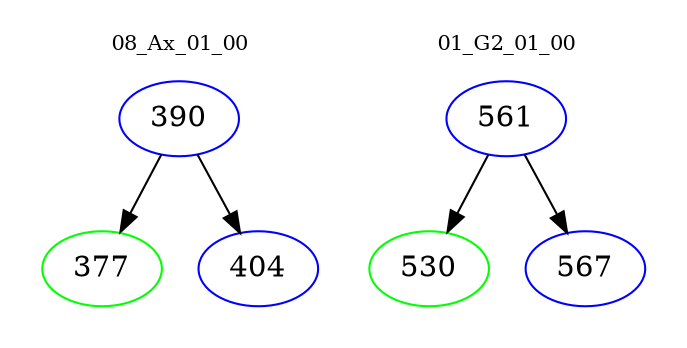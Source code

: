 digraph{
subgraph cluster_0 {
color = white
label = "08_Ax_01_00";
fontsize=10;
T0_390 [label="390", color="blue"]
T0_390 -> T0_377 [color="black"]
T0_377 [label="377", color="green"]
T0_390 -> T0_404 [color="black"]
T0_404 [label="404", color="blue"]
}
subgraph cluster_1 {
color = white
label = "01_G2_01_00";
fontsize=10;
T1_561 [label="561", color="blue"]
T1_561 -> T1_530 [color="black"]
T1_530 [label="530", color="green"]
T1_561 -> T1_567 [color="black"]
T1_567 [label="567", color="blue"]
}
}
